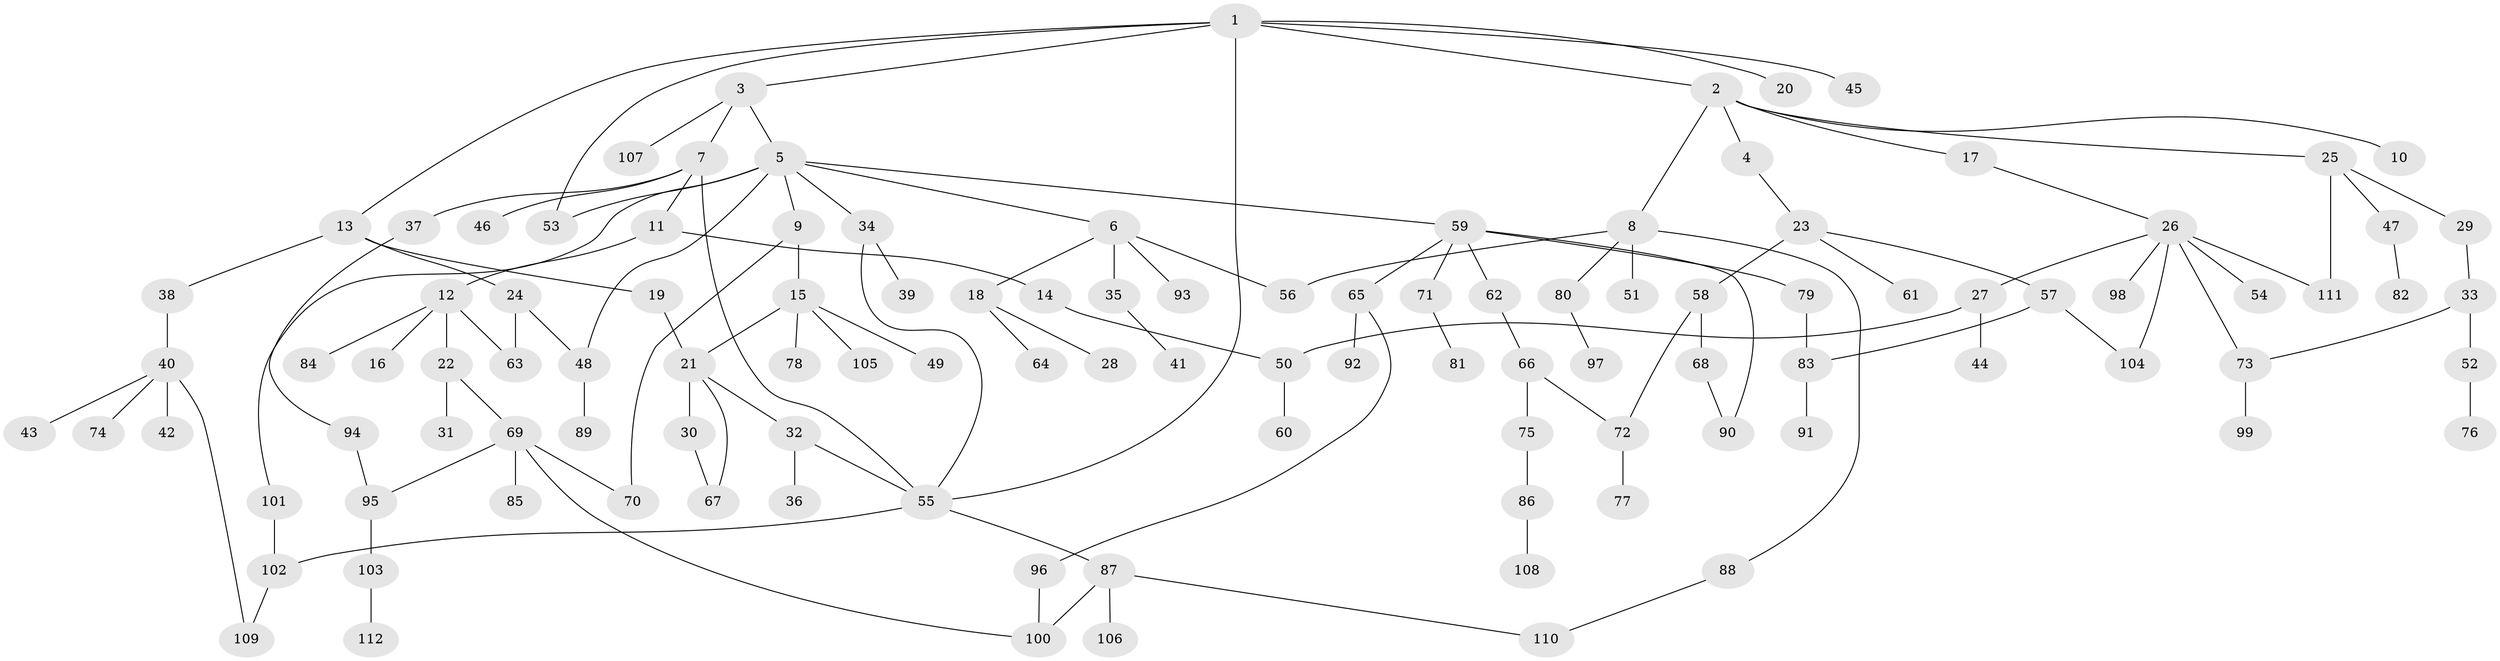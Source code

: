 // coarse degree distribution, {6: 0.11538461538461539, 3: 0.10256410256410256, 9: 0.01282051282051282, 5: 0.07692307692307693, 4: 0.038461538461538464, 1: 0.3974358974358974, 2: 0.2564102564102564}
// Generated by graph-tools (version 1.1) at 2025/23/03/03/25 07:23:35]
// undirected, 112 vertices, 134 edges
graph export_dot {
graph [start="1"]
  node [color=gray90,style=filled];
  1;
  2;
  3;
  4;
  5;
  6;
  7;
  8;
  9;
  10;
  11;
  12;
  13;
  14;
  15;
  16;
  17;
  18;
  19;
  20;
  21;
  22;
  23;
  24;
  25;
  26;
  27;
  28;
  29;
  30;
  31;
  32;
  33;
  34;
  35;
  36;
  37;
  38;
  39;
  40;
  41;
  42;
  43;
  44;
  45;
  46;
  47;
  48;
  49;
  50;
  51;
  52;
  53;
  54;
  55;
  56;
  57;
  58;
  59;
  60;
  61;
  62;
  63;
  64;
  65;
  66;
  67;
  68;
  69;
  70;
  71;
  72;
  73;
  74;
  75;
  76;
  77;
  78;
  79;
  80;
  81;
  82;
  83;
  84;
  85;
  86;
  87;
  88;
  89;
  90;
  91;
  92;
  93;
  94;
  95;
  96;
  97;
  98;
  99;
  100;
  101;
  102;
  103;
  104;
  105;
  106;
  107;
  108;
  109;
  110;
  111;
  112;
  1 -- 2;
  1 -- 3;
  1 -- 13;
  1 -- 20;
  1 -- 45;
  1 -- 53;
  1 -- 55;
  2 -- 4;
  2 -- 8;
  2 -- 10;
  2 -- 17;
  2 -- 25;
  3 -- 5;
  3 -- 7;
  3 -- 107;
  4 -- 23;
  5 -- 6;
  5 -- 9;
  5 -- 34;
  5 -- 48;
  5 -- 59;
  5 -- 101;
  5 -- 53;
  6 -- 18;
  6 -- 35;
  6 -- 56;
  6 -- 93;
  7 -- 11;
  7 -- 37;
  7 -- 46;
  7 -- 55;
  8 -- 51;
  8 -- 80;
  8 -- 88;
  8 -- 56;
  9 -- 15;
  9 -- 70;
  11 -- 12;
  11 -- 14;
  12 -- 16;
  12 -- 22;
  12 -- 63;
  12 -- 84;
  13 -- 19;
  13 -- 24;
  13 -- 38;
  14 -- 50;
  15 -- 21;
  15 -- 49;
  15 -- 78;
  15 -- 105;
  17 -- 26;
  18 -- 28;
  18 -- 64;
  19 -- 21;
  21 -- 30;
  21 -- 32;
  21 -- 67;
  22 -- 31;
  22 -- 69;
  23 -- 57;
  23 -- 58;
  23 -- 61;
  24 -- 48;
  24 -- 63;
  25 -- 29;
  25 -- 47;
  25 -- 111;
  26 -- 27;
  26 -- 54;
  26 -- 98;
  26 -- 111;
  26 -- 104;
  26 -- 73;
  27 -- 44;
  27 -- 50;
  29 -- 33;
  30 -- 67;
  32 -- 36;
  32 -- 55;
  33 -- 52;
  33 -- 73;
  34 -- 39;
  34 -- 55;
  35 -- 41;
  37 -- 94;
  38 -- 40;
  40 -- 42;
  40 -- 43;
  40 -- 74;
  40 -- 109;
  47 -- 82;
  48 -- 89;
  50 -- 60;
  52 -- 76;
  55 -- 87;
  55 -- 102;
  57 -- 104;
  57 -- 83;
  58 -- 68;
  58 -- 72;
  59 -- 62;
  59 -- 65;
  59 -- 71;
  59 -- 79;
  59 -- 90;
  62 -- 66;
  65 -- 92;
  65 -- 96;
  66 -- 72;
  66 -- 75;
  68 -- 90;
  69 -- 70;
  69 -- 85;
  69 -- 95;
  69 -- 100;
  71 -- 81;
  72 -- 77;
  73 -- 99;
  75 -- 86;
  79 -- 83;
  80 -- 97;
  83 -- 91;
  86 -- 108;
  87 -- 100;
  87 -- 106;
  87 -- 110;
  88 -- 110;
  94 -- 95;
  95 -- 103;
  96 -- 100;
  101 -- 102;
  102 -- 109;
  103 -- 112;
}
